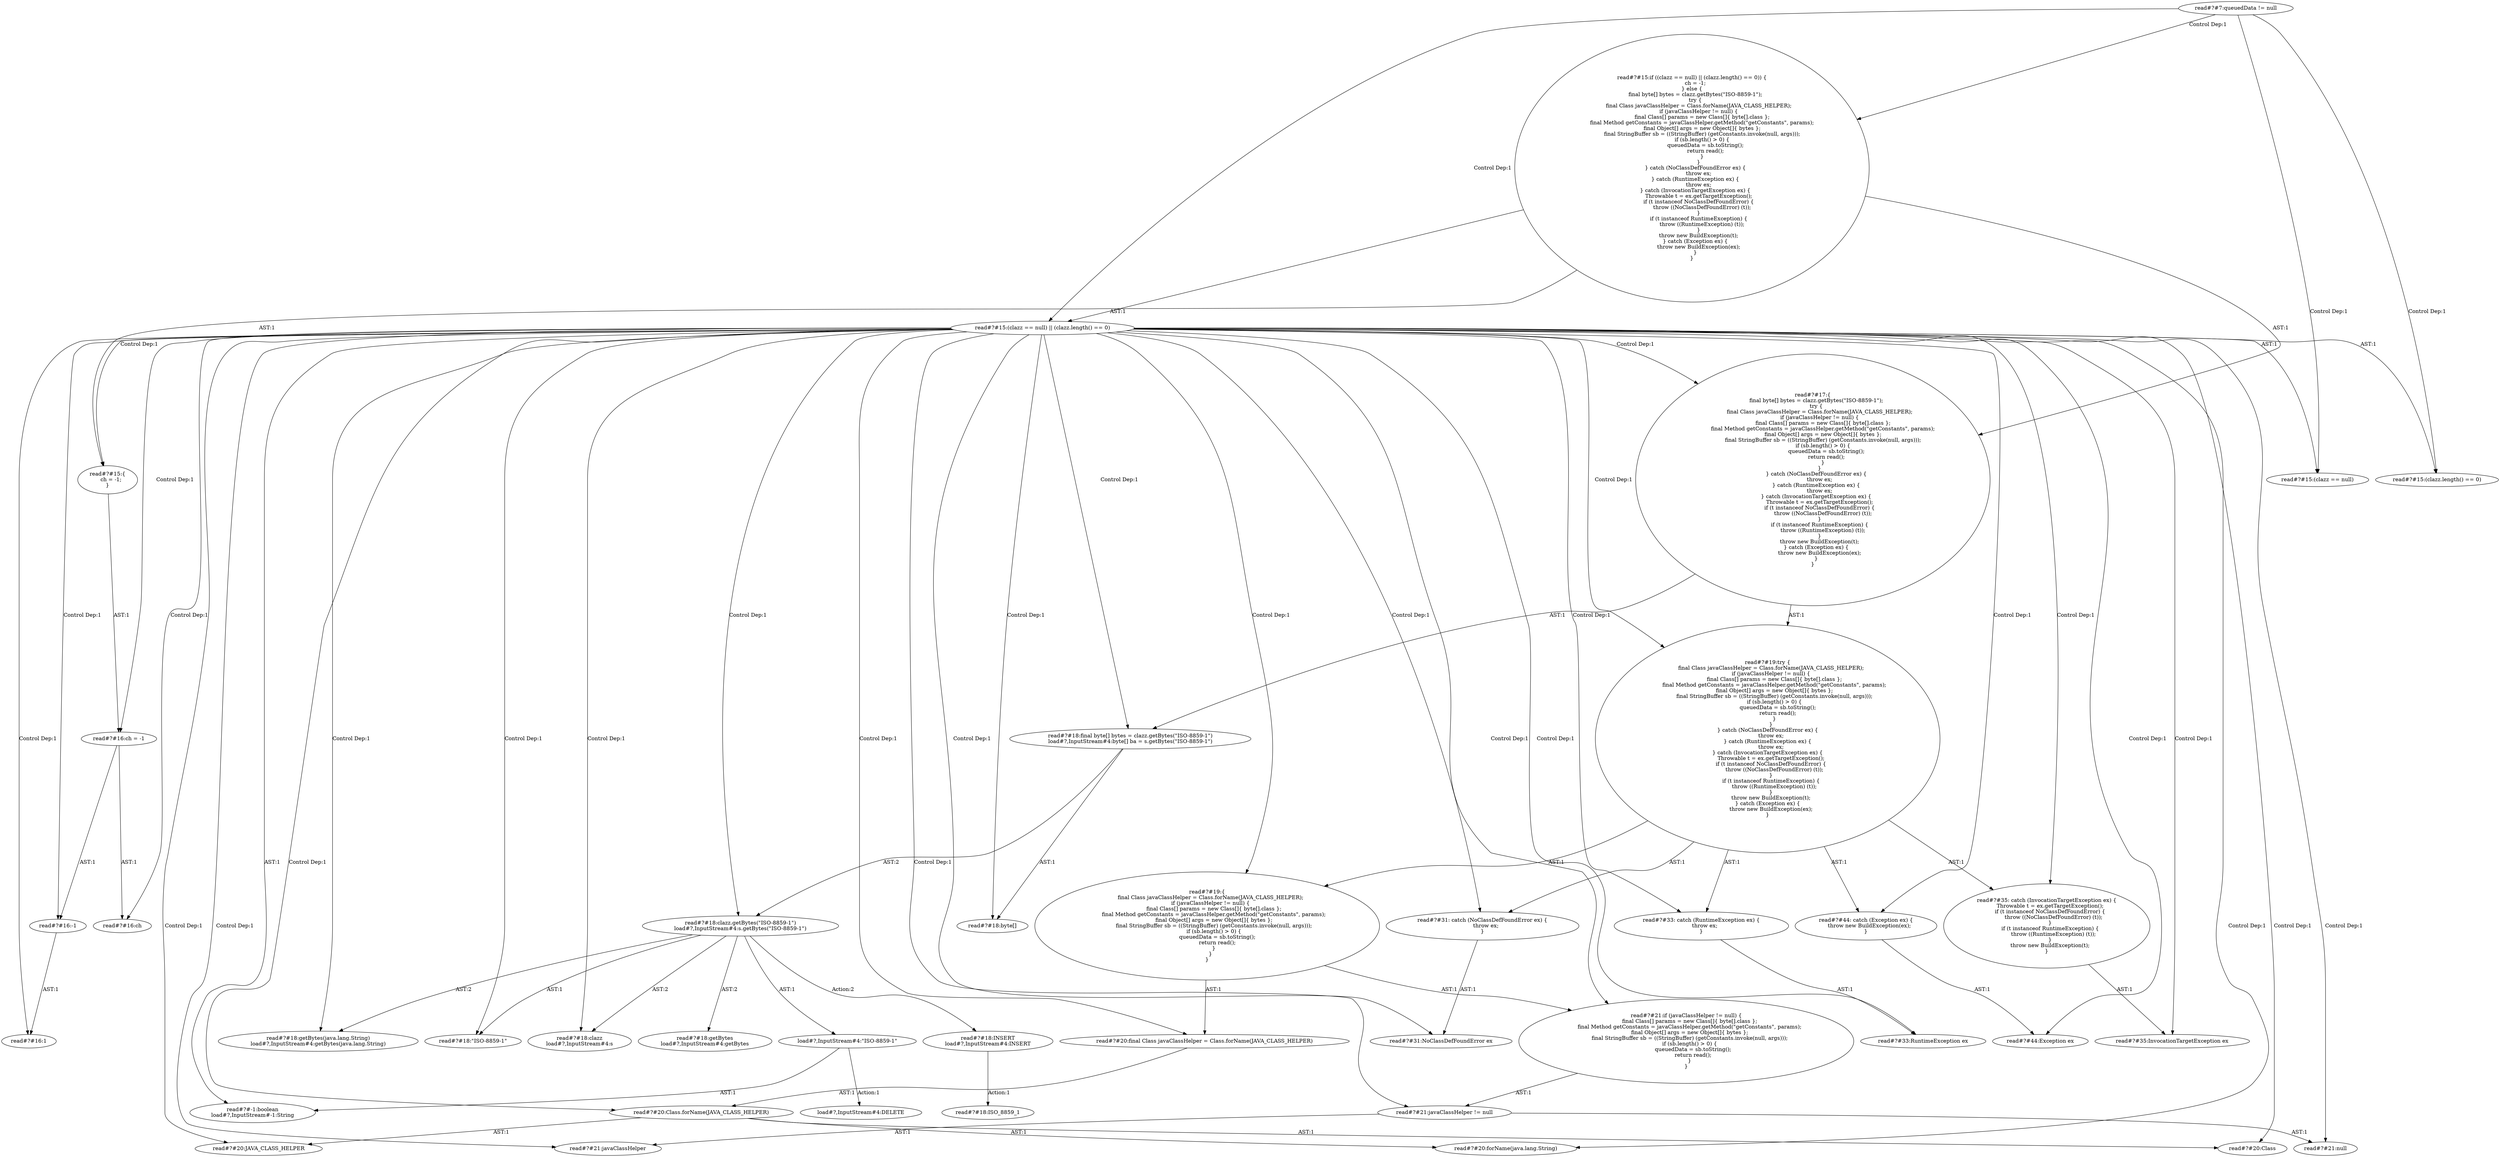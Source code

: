 digraph "Pattern" {
0 [label="read#?#18:INSERT
load#?,InputStream#4:INSERT" shape=ellipse]
1 [label="read#?#18:clazz.getBytes(\"ISO-8859-1\")
load#?,InputStream#4:s.getBytes(\"ISO-8859-1\")" shape=ellipse]
2 [label="read#?#15:(clazz == null) || (clazz.length() == 0)" shape=ellipse]
3 [label="read#?#7:queuedData != null" shape=ellipse]
4 [label="read#?#15:if ((clazz == null) || (clazz.length() == 0)) \{
    ch = -1;
\} else \{
    final byte[] bytes = clazz.getBytes(\"ISO-8859-1\");
    try \{
        final Class javaClassHelper = Class.forName(JAVA_CLASS_HELPER);
        if (javaClassHelper != null) \{
            final Class[] params = new Class[]\{ byte[].class \};
            final Method getConstants = javaClassHelper.getMethod(\"getConstants\", params);
            final Object[] args = new Object[]\{ bytes \};
            final StringBuffer sb = ((StringBuffer) (getConstants.invoke(null, args)));
            if (sb.length() > 0) \{
                queuedData = sb.toString();
                return read();
            \}
        \}
    \} catch (NoClassDefFoundError ex) \{
        throw ex;
    \} catch (RuntimeException ex) \{
        throw ex;
    \} catch (InvocationTargetException ex) \{
        Throwable t = ex.getTargetException();
        if (t instanceof NoClassDefFoundError) \{
            throw ((NoClassDefFoundError) (t));
        \}
        if (t instanceof RuntimeException) \{
            throw ((RuntimeException) (t));
        \}
        throw new BuildException(t);
    \} catch (Exception ex) \{
        throw new BuildException(ex);
    \}
\}" shape=ellipse]
5 [label="read#?#-1:boolean
load#?,InputStream#-1:String" shape=ellipse]
6 [label="read#?#15:(clazz == null)" shape=ellipse]
7 [label="read#?#15:(clazz.length() == 0)" shape=ellipse]
8 [label="read#?#15:\{
    ch = -1;
\}" shape=ellipse]
9 [label="read#?#16:ch = -1" shape=ellipse]
10 [label="read#?#16:ch" shape=ellipse]
11 [label="read#?#16:-1" shape=ellipse]
12 [label="read#?#16:1" shape=ellipse]
13 [label="read#?#17:\{
    final byte[] bytes = clazz.getBytes(\"ISO-8859-1\");
    try \{
        final Class javaClassHelper = Class.forName(JAVA_CLASS_HELPER);
        if (javaClassHelper != null) \{
            final Class[] params = new Class[]\{ byte[].class \};
            final Method getConstants = javaClassHelper.getMethod(\"getConstants\", params);
            final Object[] args = new Object[]\{ bytes \};
            final StringBuffer sb = ((StringBuffer) (getConstants.invoke(null, args)));
            if (sb.length() > 0) \{
                queuedData = sb.toString();
                return read();
            \}
        \}
    \} catch (NoClassDefFoundError ex) \{
        throw ex;
    \} catch (RuntimeException ex) \{
        throw ex;
    \} catch (InvocationTargetException ex) \{
        Throwable t = ex.getTargetException();
        if (t instanceof NoClassDefFoundError) \{
            throw ((NoClassDefFoundError) (t));
        \}
        if (t instanceof RuntimeException) \{
            throw ((RuntimeException) (t));
        \}
        throw new BuildException(t);
    \} catch (Exception ex) \{
        throw new BuildException(ex);
    \}
\}" shape=ellipse]
14 [label="read#?#18:final byte[] bytes = clazz.getBytes(\"ISO-8859-1\")
load#?,InputStream#4:byte[] ba = s.getBytes(\"ISO-8859-1\")" shape=ellipse]
15 [label="read#?#18:byte[]" shape=ellipse]
16 [label="read#?#18:getBytes(java.lang.String)
load#?,InputStream#4:getBytes(java.lang.String)" shape=ellipse]
17 [label="read#?#18:clazz
load#?,InputStream#4:s" shape=ellipse]
18 [label="read#?#18:\"ISO-8859-1\"" shape=ellipse]
19 [label="read#?#19:try \{
    final Class javaClassHelper = Class.forName(JAVA_CLASS_HELPER);
    if (javaClassHelper != null) \{
        final Class[] params = new Class[]\{ byte[].class \};
        final Method getConstants = javaClassHelper.getMethod(\"getConstants\", params);
        final Object[] args = new Object[]\{ bytes \};
        final StringBuffer sb = ((StringBuffer) (getConstants.invoke(null, args)));
        if (sb.length() > 0) \{
            queuedData = sb.toString();
            return read();
        \}
    \}
\} catch (NoClassDefFoundError ex) \{
    throw ex;
\} catch (RuntimeException ex) \{
    throw ex;
\} catch (InvocationTargetException ex) \{
    Throwable t = ex.getTargetException();
    if (t instanceof NoClassDefFoundError) \{
        throw ((NoClassDefFoundError) (t));
    \}
    if (t instanceof RuntimeException) \{
        throw ((RuntimeException) (t));
    \}
    throw new BuildException(t);
\} catch (Exception ex) \{
    throw new BuildException(ex);
\}" shape=ellipse]
20 [label="read#?#19:\{
    final Class javaClassHelper = Class.forName(JAVA_CLASS_HELPER);
    if (javaClassHelper != null) \{
        final Class[] params = new Class[]\{ byte[].class \};
        final Method getConstants = javaClassHelper.getMethod(\"getConstants\", params);
        final Object[] args = new Object[]\{ bytes \};
        final StringBuffer sb = ((StringBuffer) (getConstants.invoke(null, args)));
        if (sb.length() > 0) \{
            queuedData = sb.toString();
            return read();
        \}
    \}
\}" shape=ellipse]
21 [label="read#?#20:final Class javaClassHelper = Class.forName(JAVA_CLASS_HELPER)" shape=ellipse]
22 [label="read#?#20:Class.forName(JAVA_CLASS_HELPER)" shape=ellipse]
23 [label="read#?#20:forName(java.lang.String)" shape=ellipse]
24 [label="read#?#20:Class" shape=ellipse]
25 [label="read#?#20:JAVA_CLASS_HELPER" shape=ellipse]
26 [label="read#?#21:if (javaClassHelper != null) \{
    final Class[] params = new Class[]\{ byte[].class \};
    final Method getConstants = javaClassHelper.getMethod(\"getConstants\", params);
    final Object[] args = new Object[]\{ bytes \};
    final StringBuffer sb = ((StringBuffer) (getConstants.invoke(null, args)));
    if (sb.length() > 0) \{
        queuedData = sb.toString();
        return read();
    \}
\}" shape=ellipse]
27 [label="read#?#21:javaClassHelper != null" shape=ellipse]
28 [label="read#?#21:javaClassHelper" shape=ellipse]
29 [label="read#?#21:null" shape=ellipse]
30 [label="read#?#31: catch (NoClassDefFoundError ex) \{
    throw ex;
\}" shape=ellipse]
31 [label="read#?#31:NoClassDefFoundError ex" shape=ellipse]
32 [label="read#?#33: catch (RuntimeException ex) \{
    throw ex;
\}" shape=ellipse]
33 [label="read#?#33:RuntimeException ex" shape=ellipse]
34 [label="read#?#35: catch (InvocationTargetException ex) \{
    Throwable t = ex.getTargetException();
    if (t instanceof NoClassDefFoundError) \{
        throw ((NoClassDefFoundError) (t));
    \}
    if (t instanceof RuntimeException) \{
        throw ((RuntimeException) (t));
    \}
    throw new BuildException(t);
\}" shape=ellipse]
35 [label="read#?#35:InvocationTargetException ex" shape=ellipse]
36 [label="read#?#44: catch (Exception ex) \{
    throw new BuildException(ex);
\}" shape=ellipse]
37 [label="read#?#44:Exception ex" shape=ellipse]
38 [label="read#?#18:getBytes
load#?,InputStream#4:getBytes" shape=ellipse]
39 [label="read#?#18:ISO_8859_1" shape=ellipse]
40 [label="load#?,InputStream#4:\"ISO-8859-1\"" shape=ellipse]
41 [label="load#?,InputStream#4:DELETE" shape=ellipse]
0 -> 39 [label="Action:1"];
1 -> 0 [label="Action:2"];
1 -> 38 [label="AST:2"];
1 -> 17 [label="AST:2"];
1 -> 16 [label="AST:2"];
1 -> 18 [label="AST:1"];
1 -> 40 [label="AST:1"];
2 -> 1 [label="Control Dep:1"];
2 -> 5 [label="AST:1"];
2 -> 6 [label="AST:1"];
2 -> 7 [label="AST:1"];
2 -> 8 [label="Control Dep:1"];
2 -> 9 [label="Control Dep:1"];
2 -> 10 [label="Control Dep:1"];
2 -> 11 [label="Control Dep:1"];
2 -> 12 [label="Control Dep:1"];
2 -> 13 [label="Control Dep:1"];
2 -> 14 [label="Control Dep:1"];
2 -> 15 [label="Control Dep:1"];
2 -> 16 [label="Control Dep:1"];
2 -> 17 [label="Control Dep:1"];
2 -> 18 [label="Control Dep:1"];
2 -> 19 [label="Control Dep:1"];
2 -> 20 [label="Control Dep:1"];
2 -> 21 [label="Control Dep:1"];
2 -> 22 [label="Control Dep:1"];
2 -> 23 [label="Control Dep:1"];
2 -> 24 [label="Control Dep:1"];
2 -> 25 [label="Control Dep:1"];
2 -> 26 [label="Control Dep:1"];
2 -> 27 [label="Control Dep:1"];
2 -> 28 [label="Control Dep:1"];
2 -> 29 [label="Control Dep:1"];
2 -> 30 [label="Control Dep:1"];
2 -> 31 [label="Control Dep:1"];
2 -> 32 [label="Control Dep:1"];
2 -> 33 [label="Control Dep:1"];
2 -> 34 [label="Control Dep:1"];
2 -> 35 [label="Control Dep:1"];
2 -> 36 [label="Control Dep:1"];
2 -> 37 [label="Control Dep:1"];
3 -> 2 [label="Control Dep:1"];
3 -> 4 [label="Control Dep:1"];
3 -> 6 [label="Control Dep:1"];
3 -> 7 [label="Control Dep:1"];
4 -> 2 [label="AST:1"];
4 -> 8 [label="AST:1"];
4 -> 13 [label="AST:1"];
8 -> 9 [label="AST:1"];
9 -> 10 [label="AST:1"];
9 -> 11 [label="AST:1"];
11 -> 12 [label="AST:1"];
13 -> 14 [label="AST:1"];
13 -> 19 [label="AST:1"];
14 -> 1 [label="AST:2"];
14 -> 15 [label="AST:1"];
19 -> 20 [label="AST:1"];
19 -> 30 [label="AST:1"];
19 -> 32 [label="AST:1"];
19 -> 34 [label="AST:1"];
19 -> 36 [label="AST:1"];
20 -> 21 [label="AST:1"];
20 -> 26 [label="AST:1"];
21 -> 22 [label="AST:1"];
22 -> 24 [label="AST:1"];
22 -> 23 [label="AST:1"];
22 -> 25 [label="AST:1"];
26 -> 27 [label="AST:1"];
27 -> 28 [label="AST:1"];
27 -> 29 [label="AST:1"];
30 -> 31 [label="AST:1"];
32 -> 33 [label="AST:1"];
34 -> 35 [label="AST:1"];
36 -> 37 [label="AST:1"];
40 -> 5 [label="AST:1"];
40 -> 41 [label="Action:1"];
}